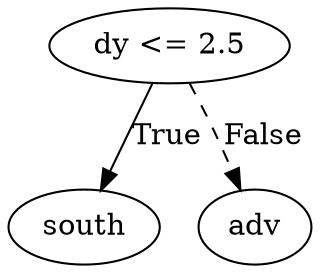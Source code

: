 digraph {
0 [label="dy <= 2.5"];
1 [label="south"];
0 -> 1 [label="True"];
2 [label="adv"];
0 -> 2 [style="dashed", label="False"];

}